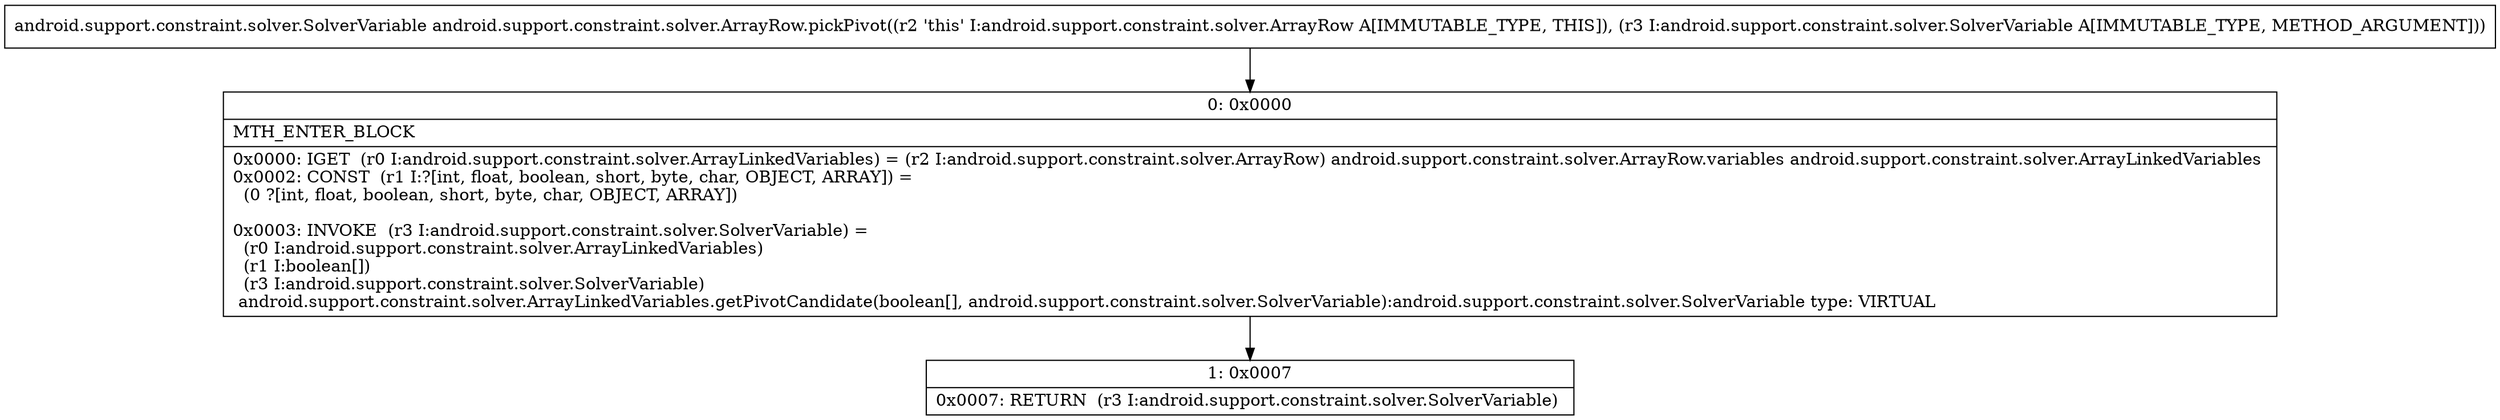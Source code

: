 digraph "CFG forandroid.support.constraint.solver.ArrayRow.pickPivot(Landroid\/support\/constraint\/solver\/SolverVariable;)Landroid\/support\/constraint\/solver\/SolverVariable;" {
Node_0 [shape=record,label="{0\:\ 0x0000|MTH_ENTER_BLOCK\l|0x0000: IGET  (r0 I:android.support.constraint.solver.ArrayLinkedVariables) = (r2 I:android.support.constraint.solver.ArrayRow) android.support.constraint.solver.ArrayRow.variables android.support.constraint.solver.ArrayLinkedVariables \l0x0002: CONST  (r1 I:?[int, float, boolean, short, byte, char, OBJECT, ARRAY]) = \l  (0 ?[int, float, boolean, short, byte, char, OBJECT, ARRAY])\l \l0x0003: INVOKE  (r3 I:android.support.constraint.solver.SolverVariable) = \l  (r0 I:android.support.constraint.solver.ArrayLinkedVariables)\l  (r1 I:boolean[])\l  (r3 I:android.support.constraint.solver.SolverVariable)\l android.support.constraint.solver.ArrayLinkedVariables.getPivotCandidate(boolean[], android.support.constraint.solver.SolverVariable):android.support.constraint.solver.SolverVariable type: VIRTUAL \l}"];
Node_1 [shape=record,label="{1\:\ 0x0007|0x0007: RETURN  (r3 I:android.support.constraint.solver.SolverVariable) \l}"];
MethodNode[shape=record,label="{android.support.constraint.solver.SolverVariable android.support.constraint.solver.ArrayRow.pickPivot((r2 'this' I:android.support.constraint.solver.ArrayRow A[IMMUTABLE_TYPE, THIS]), (r3 I:android.support.constraint.solver.SolverVariable A[IMMUTABLE_TYPE, METHOD_ARGUMENT])) }"];
MethodNode -> Node_0;
Node_0 -> Node_1;
}

